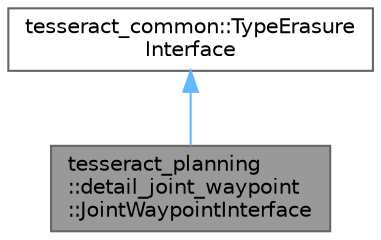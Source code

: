 digraph "tesseract_planning::detail_joint_waypoint::JointWaypointInterface"
{
 // LATEX_PDF_SIZE
  bgcolor="transparent";
  edge [fontname=Helvetica,fontsize=10,labelfontname=Helvetica,labelfontsize=10];
  node [fontname=Helvetica,fontsize=10,shape=box,height=0.2,width=0.4];
  Node1 [label="tesseract_planning\l::detail_joint_waypoint\l::JointWaypointInterface",height=0.2,width=0.4,color="gray40", fillcolor="grey60", style="filled", fontcolor="black",tooltip=" "];
  Node2 -> Node1 [dir="back",color="steelblue1",style="solid"];
  Node2 [label="tesseract_common::TypeErasure\lInterface",height=0.2,width=0.4,color="gray40", fillcolor="white", style="filled",tooltip=" "];
}
